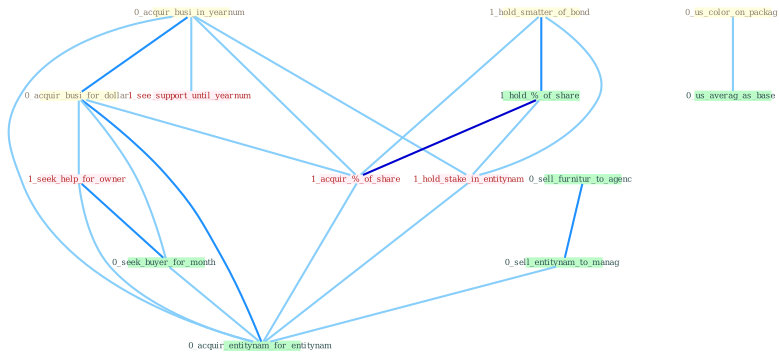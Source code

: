 Graph G{ 
    node
    [shape=polygon,style=filled,width=.5,height=.06,color="#BDFCC9",fixedsize=true,fontsize=4,
    fontcolor="#2f4f4f"];
    {node
    [color="#ffffe0", fontcolor="#8b7d6b"] "0_acquir_busi_in_yearnum " "1_hold_smatter_of_bond " "0_us_color_on_packag " "0_acquir_busi_for_dollar "}
{node [color="#fff0f5", fontcolor="#b22222"] "1_hold_stake_in_entitynam " "1_seek_help_for_owner " "1_acquir_%_of_share " "1_see_support_until_yearnum "}
edge [color="#B0E2FF"];

	"0_acquir_busi_in_yearnum " -- "0_acquir_busi_for_dollar " [w="2", color="#1e90ff" , len=0.8];
	"0_acquir_busi_in_yearnum " -- "1_hold_stake_in_entitynam " [w="1", color="#87cefa" ];
	"0_acquir_busi_in_yearnum " -- "1_acquir_%_of_share " [w="1", color="#87cefa" ];
	"0_acquir_busi_in_yearnum " -- "1_see_support_until_yearnum " [w="1", color="#87cefa" ];
	"0_acquir_busi_in_yearnum " -- "0_acquir_entitynam_for_entitynam " [w="1", color="#87cefa" ];
	"1_hold_smatter_of_bond " -- "1_hold_%_of_share " [w="2", color="#1e90ff" , len=0.8];
	"1_hold_smatter_of_bond " -- "1_hold_stake_in_entitynam " [w="1", color="#87cefa" ];
	"1_hold_smatter_of_bond " -- "1_acquir_%_of_share " [w="1", color="#87cefa" ];
	"0_us_color_on_packag " -- "0_us_averag_as_base " [w="1", color="#87cefa" ];
	"0_acquir_busi_for_dollar " -- "1_seek_help_for_owner " [w="1", color="#87cefa" ];
	"0_acquir_busi_for_dollar " -- "0_seek_buyer_for_month " [w="1", color="#87cefa" ];
	"0_acquir_busi_for_dollar " -- "1_acquir_%_of_share " [w="1", color="#87cefa" ];
	"0_acquir_busi_for_dollar " -- "0_acquir_entitynam_for_entitynam " [w="2", color="#1e90ff" , len=0.8];
	"1_hold_%_of_share " -- "1_hold_stake_in_entitynam " [w="1", color="#87cefa" ];
	"1_hold_%_of_share " -- "1_acquir_%_of_share " [w="3", color="#0000cd" , len=0.6];
	"1_hold_stake_in_entitynam " -- "0_acquir_entitynam_for_entitynam " [w="1", color="#87cefa" ];
	"1_seek_help_for_owner " -- "0_seek_buyer_for_month " [w="2", color="#1e90ff" , len=0.8];
	"1_seek_help_for_owner " -- "0_acquir_entitynam_for_entitynam " [w="1", color="#87cefa" ];
	"0_seek_buyer_for_month " -- "0_acquir_entitynam_for_entitynam " [w="1", color="#87cefa" ];
	"1_acquir_%_of_share " -- "0_acquir_entitynam_for_entitynam " [w="1", color="#87cefa" ];
	"0_sell_furnitur_to_agenc " -- "0_sell_entitynam_to_manag " [w="2", color="#1e90ff" , len=0.8];
	"0_sell_entitynam_to_manag " -- "0_acquir_entitynam_for_entitynam " [w="1", color="#87cefa" ];
}